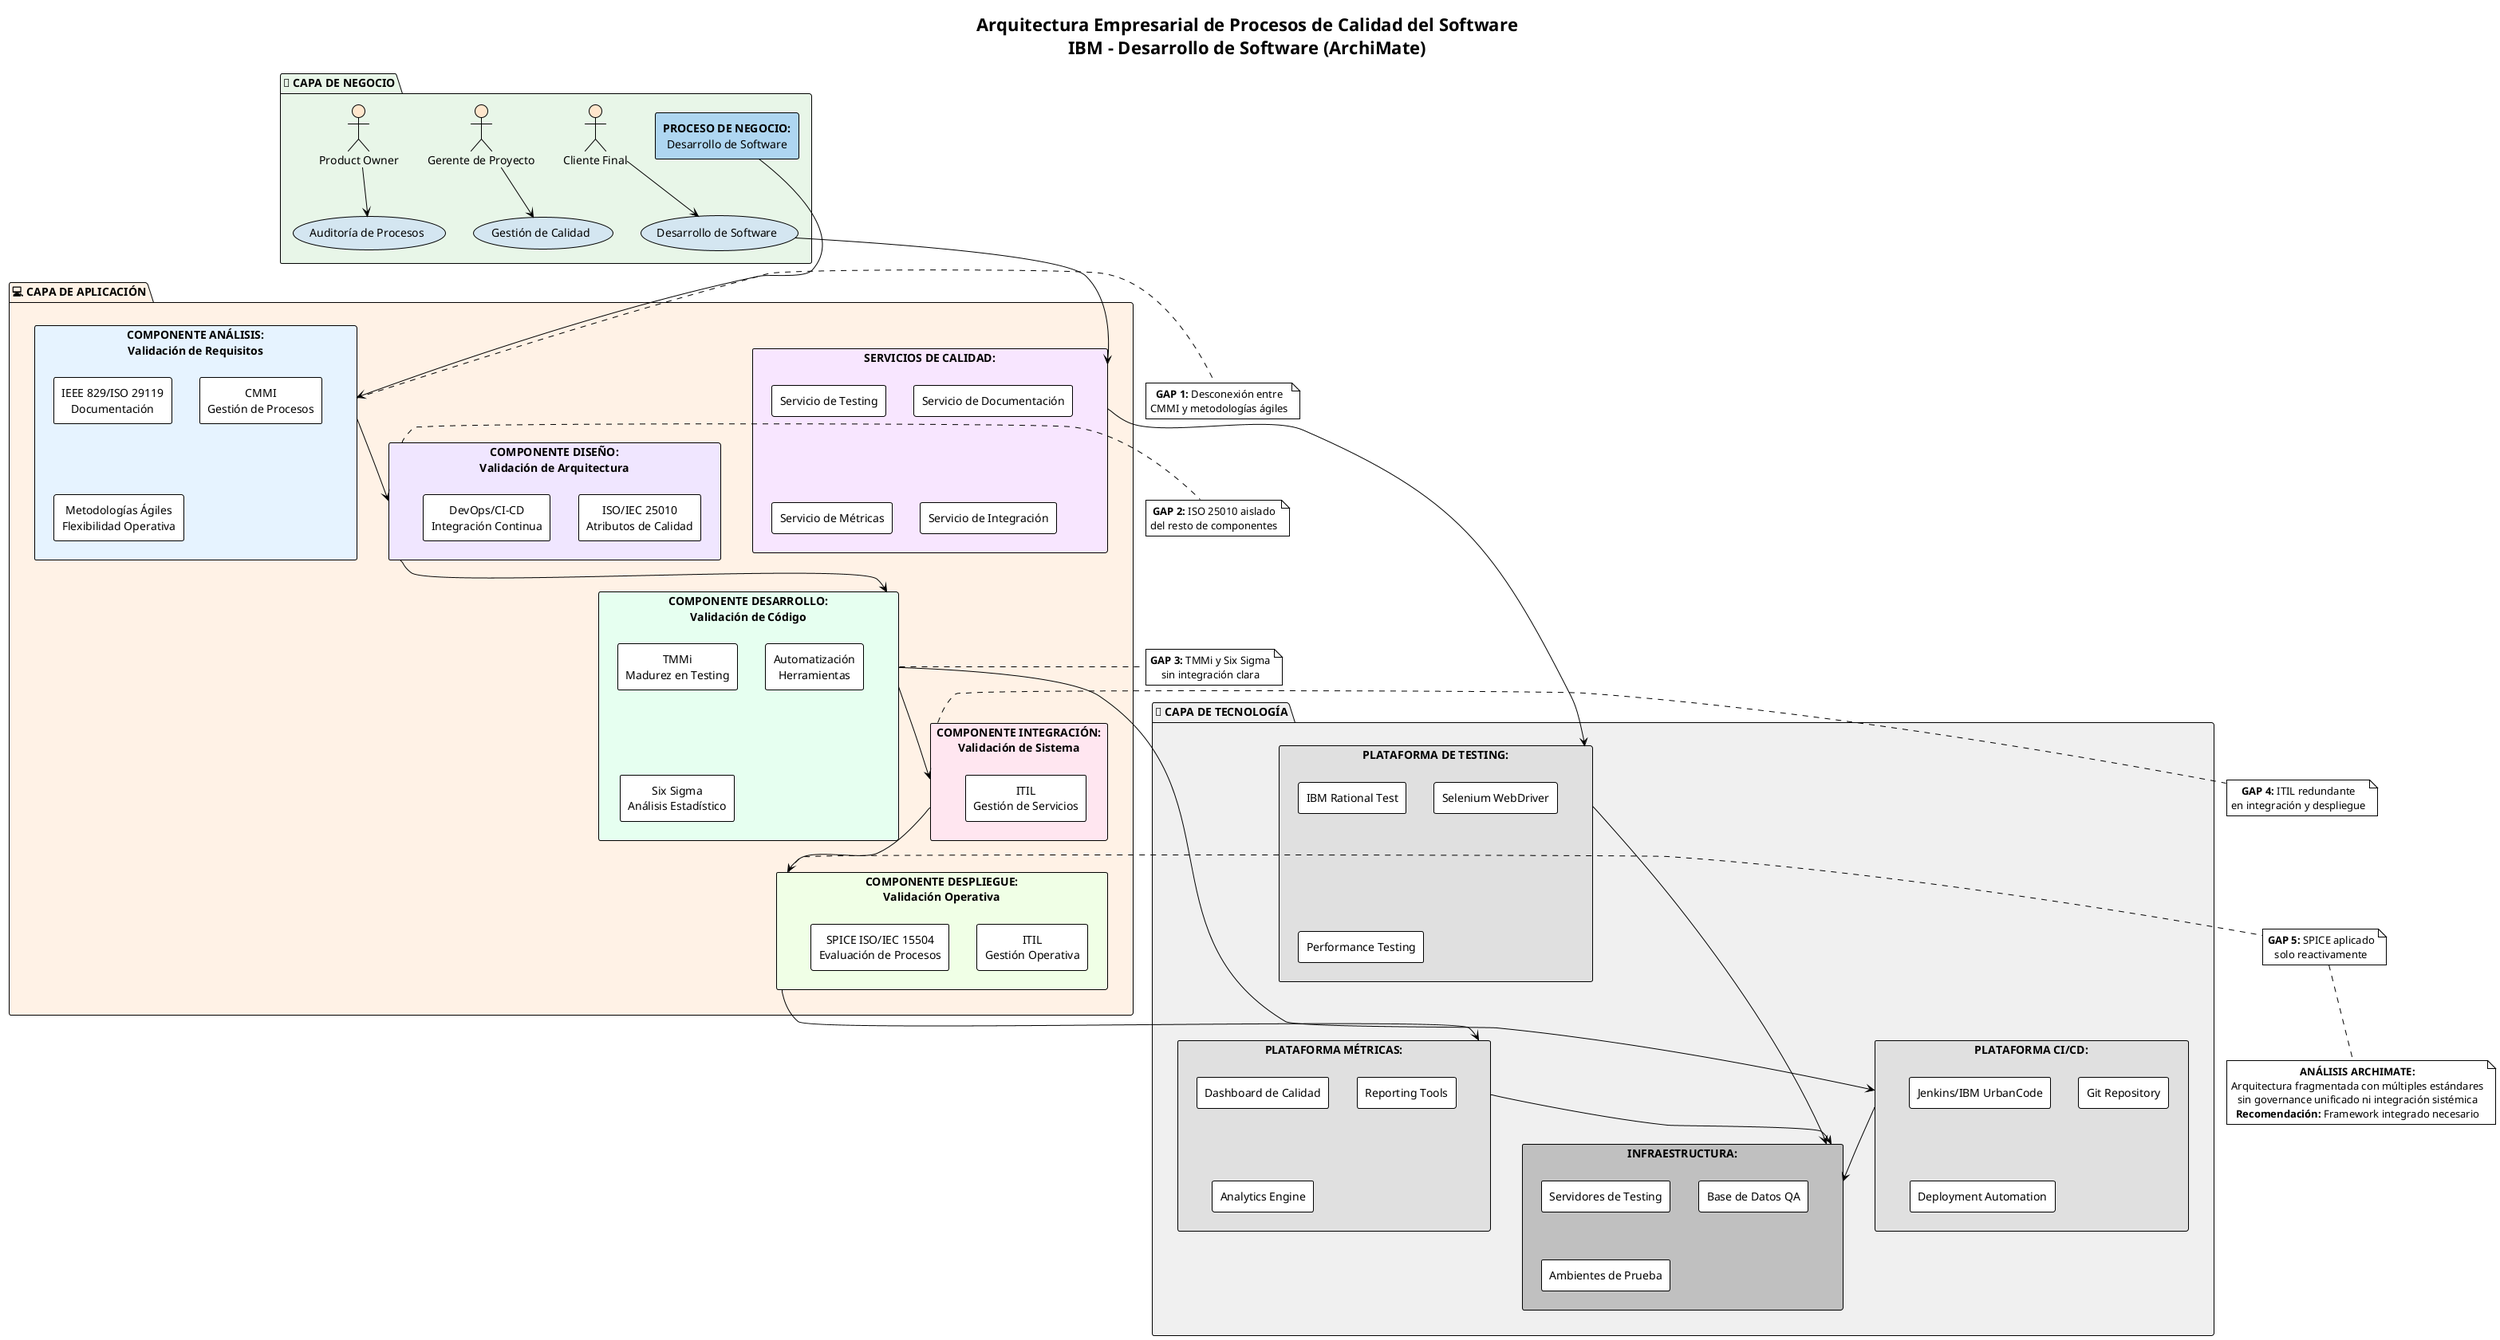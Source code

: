 @startuml Arquitectura_Empresarial_Calidad_Vertical
!theme plain
title Arquitectura Empresarial de Procesos de Calidad del Software\nIBM - Desarrollo de Software (ArchiMate)
skinparam backgroundColor #FFFFFF
skinparam defaultTextAlignment center

' === CAPA DE NEGOCIO (BUSINESS LAYER) ===
package "🏢 CAPA DE NEGOCIO" as business_layer #E8F6E8 {
    actor "Cliente Final" as cliente #FFE6CC
    actor "Gerente de Proyecto" as gerente #FFE6CC
    actor "Product Owner" as po #FFE6CC
    
    usecase "Desarrollo de Software" as servicio_dev #D4E6F1
    usecase "Gestión de Calidad" as gestion_calidad #D4E6F1
    usecase "Auditoría de Procesos" as auditoria #D4E6F1
    
    rectangle "**PROCESO DE NEGOCIO:**\nDesarrollo de Software" as proceso_negocio #AED6F1
}

' === CAPA DE APLICACIÓN (APPLICATION LAYER) ===
package "💻 CAPA DE APLICACIÓN" as application_layer #FFF2E6 {
    
    rectangle "**SERVICIOS DE CALIDAD:**" as servicios_calidad #F8E6FF {
        rectangle "Servicio de Testing" as serv_testing
        rectangle "Servicio de Documentación" as serv_doc
        rectangle "Servicio de Métricas" as serv_metricas
        rectangle "Servicio de Integración" as serv_integracion
    }
    
    rectangle "**COMPONENTE ANÁLISIS:**\nValidación de Requisitos" as comp_analisis #E6F3FF {
        rectangle "IEEE 829/ISO 29119\nDocumentación" as doc_analisis
        rectangle "CMMI\nGestión de Procesos" as cmmi_analisis
        rectangle "Metodologías Ágiles\nFlexibilidad Operativa" as agile_analisis
    }
    
    rectangle "**COMPONENTE DISEÑO:**\nValidación de Arquitectura" as comp_diseno #F0E6FF {
        rectangle "ISO/IEC 25010\nAtributos de Calidad" as iso_diseno
        rectangle "DevOps/CI-CD\nIntegración Continua" as devops_diseno
    }
    
    rectangle "**COMPONENTE DESARROLLO:**\nValidación de Código" as comp_desarrollo #E6FFF0 {
        rectangle "TMMi\nMadurez en Testing" as tmmi_desarrollo
        rectangle "Automatización\nHerramientas" as auto_desarrollo
        rectangle "Six Sigma\nAnálisis Estadístico" as sigma_desarrollo
    }
    
    rectangle "**COMPONENTE INTEGRACIÓN:**\nValidación de Sistema" as comp_integracion #FFE6F0 {
        rectangle "ITIL\nGestión de Servicios" as itil_integracion
    }
    
    rectangle "**COMPONENTE DESPLIEGUE:**\nValidación Operativa" as comp_despliegue #F0FFE6 {
        rectangle "ITIL\nGestión Operativa" as itil_despliegue
        rectangle "SPICE ISO/IEC 15504\nEvaluación de Procesos" as spice_despliegue
    }
}

' === CAPA DE TECNOLOGÍA (TECHNOLOGY LAYER) ===
package "🔧 CAPA DE TECNOLOGÍA" as technology_layer #F0F0F0 {
    
    rectangle "**PLATAFORMA DE TESTING:**" as plat_testing #E0E0E0 {
        rectangle "IBM Rational Test" as rational
        rectangle "Selenium WebDriver" as selenium
        rectangle "Performance Testing" as performance
    }
    
    rectangle "**PLATAFORMA CI/CD:**" as plat_cicd #E0E0E0 {
        rectangle "Jenkins/IBM UrbanCode" as jenkins
        rectangle "Git Repository" as git
        rectangle "Deployment Automation" as deploy_auto
    }
    
    rectangle "**PLATAFORMA MÉTRICAS:**" as plat_metricas #E0E0E0 {
        rectangle "Dashboard de Calidad" as dashboard
        rectangle "Reporting Tools" as reporting
        rectangle "Analytics Engine" as analytics
    }
    
    rectangle "**INFRAESTRUCTURA:**" as infraestructura #C0C0C0 {
        rectangle "Servidores de Testing" as serv_testing_tech
        rectangle "Base de Datos QA" as bd_qa
        rectangle "Ambientes de Prueba" as amb_prueba
    }
}

' === RELACIONES VERTICALES ===
cliente -down-> servicio_dev
gerente -down-> gestion_calidad
po -down-> auditoria

servicio_dev -down-> servicios_calidad
proceso_negocio -down-> comp_analisis

comp_analisis -down-> comp_diseno
comp_diseno -down-> comp_desarrollo
comp_desarrollo -down-> comp_integracion
comp_integracion -down-> comp_despliegue

servicios_calidad -down-> plat_testing
comp_desarrollo -down-> plat_cicd
comp_despliegue -down-> plat_metricas

plat_testing -down-> infraestructura
plat_cicd -down-> infraestructura
plat_metricas -down-> infraestructura

' === PROBLEMÁTICAS IDENTIFICADAS (VISTA ARCHIMATE) ===
note right of comp_analisis : **GAP 1:** Desconexión entre\nCMMI y metodologías ágiles
note right of comp_diseno : **GAP 2:** ISO 25010 aislado\ndel resto de componentes
note right of comp_desarrollo : **GAP 3:** TMMi y Six Sigma\nsin integración clara
note right of comp_integracion : **GAP 4:** ITIL redundante\nen integración y despliegue
note right of comp_despliegue : **GAP 5:** SPICE aplicado\nsolo reactivamente

note bottom : **ANÁLISIS ARCHIMATE:**\nArquitectura fragmentada con múltiples estándares\nsin governance unificado ni integración sistémica\n**Recomendación:** Framework integrado necesario

@enduml
